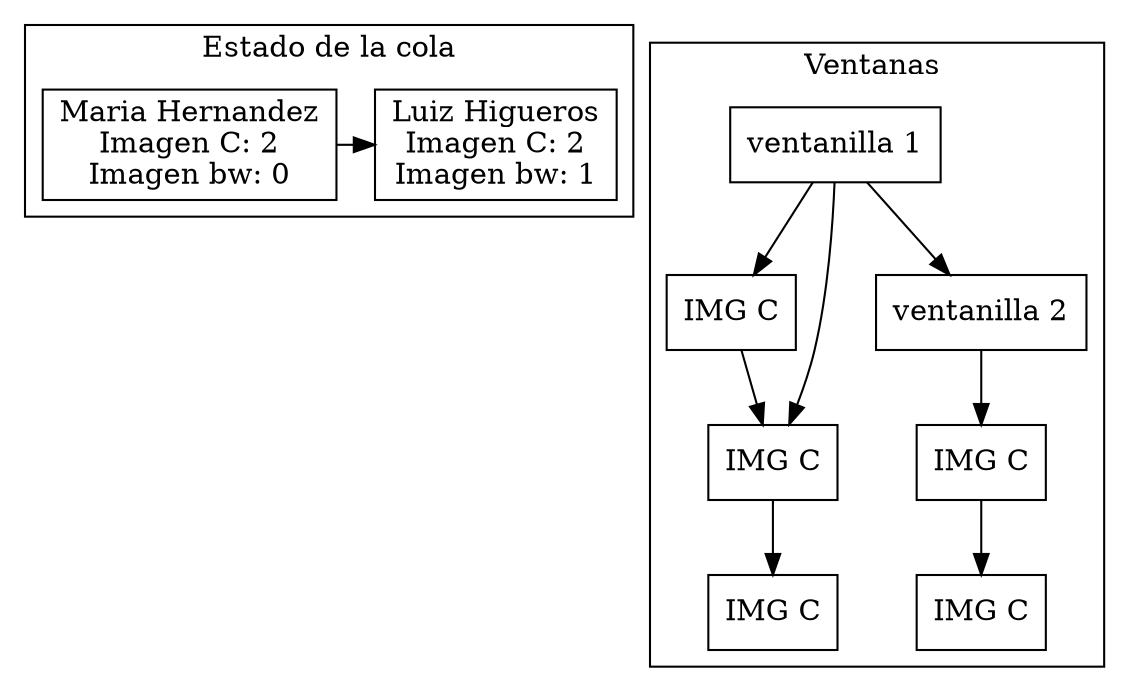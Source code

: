 digraph G{node[shape=box];
subgraph cluster_1 {
label="Estado de la cola";
n1639705018[label="Luiz Higueros
Imagen C: 2
Imagen bw: 1"];
n1627674070[label="Maria Hernandez
Imagen C: 2
Imagen bw: 0"];

{rank=same;
n1627674070->n1639705018;

}}subgraph cluster_2 {
label="Ventanas ";
nV1360875712[label="ventanilla 1"];
nP1580066828[label="IMG C"];
nP491044090[label="IMG C"];
nP644117698[label="IMG C"];
nV1625635731[label="ventanilla 2"];
nP1872034366[label="IMG C"];
nP1581781576[label="IMG C"];

nV1360875712->nV1625635731;
nV1360875712->nP1580066828;
nP1580066828->nP491044090;
nV1360875712->nP491044090;
nP491044090->nP644117698;
nV1625635731->nP1872034366;
nP1872034366->nP1581781576;
}

}